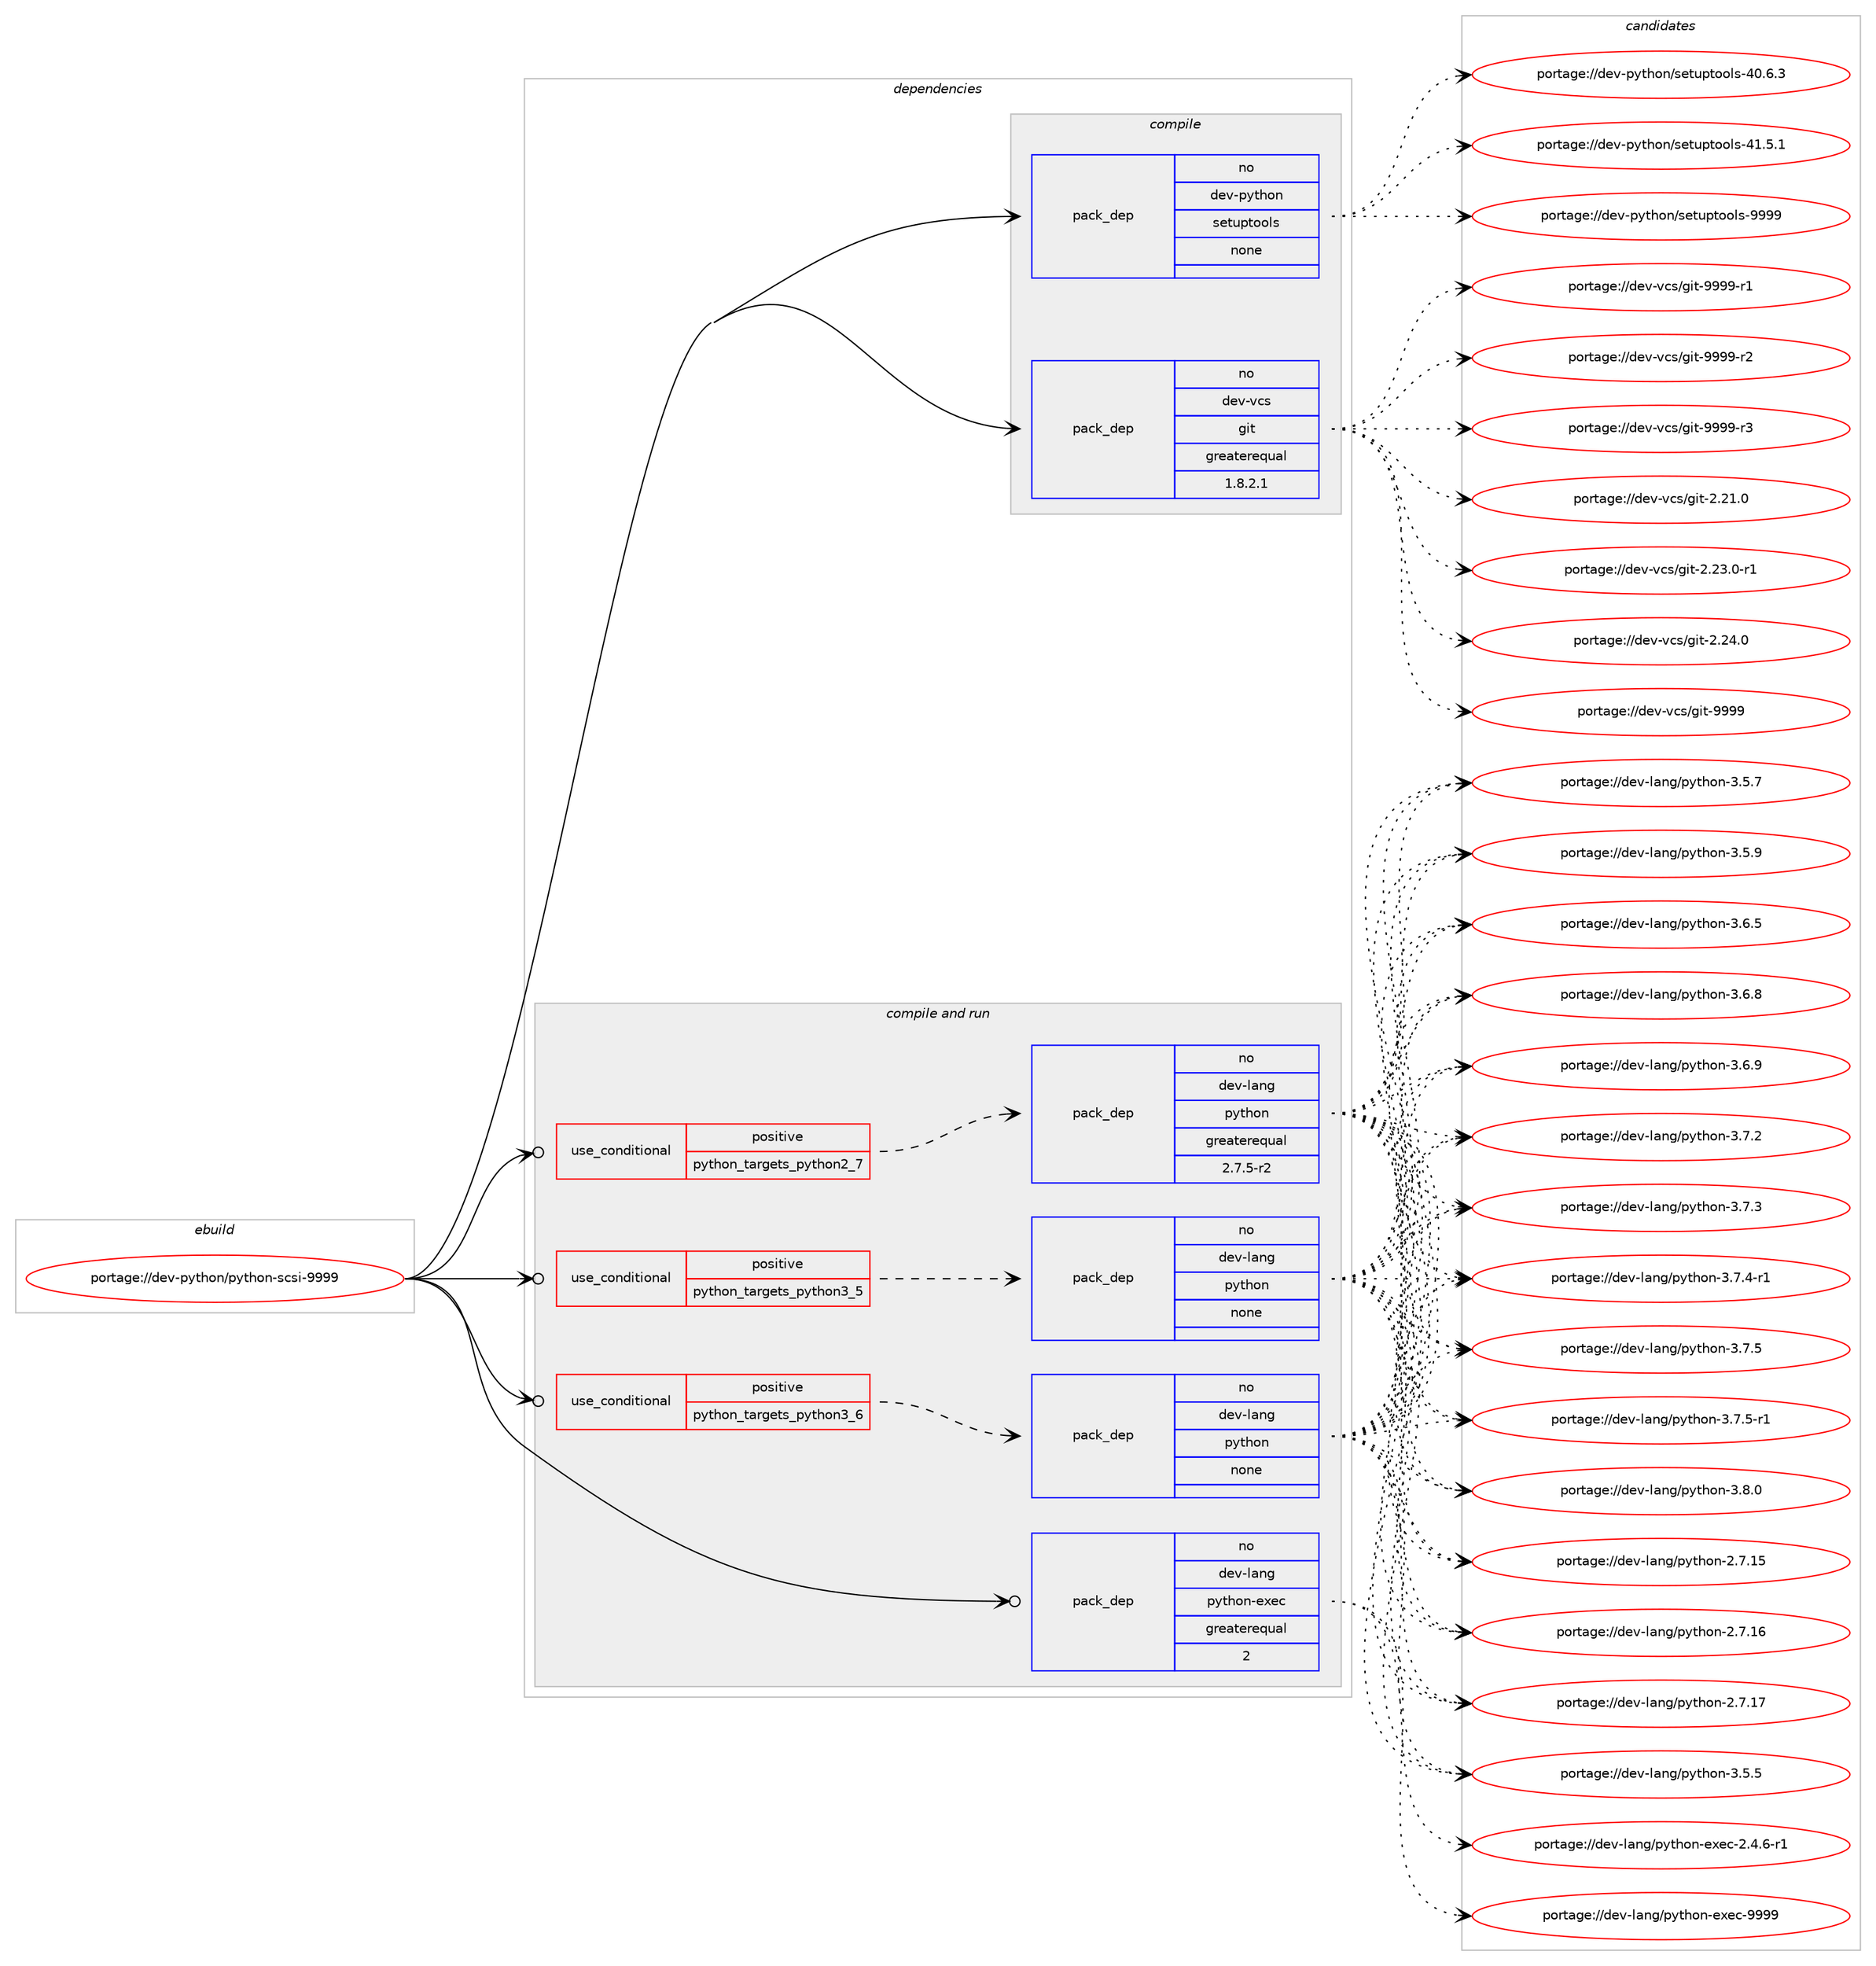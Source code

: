 digraph prolog {

# *************
# Graph options
# *************

newrank=true;
concentrate=true;
compound=true;
graph [rankdir=LR,fontname=Helvetica,fontsize=10,ranksep=1.5];#, ranksep=2.5, nodesep=0.2];
edge  [arrowhead=vee];
node  [fontname=Helvetica,fontsize=10];

# **********
# The ebuild
# **********

subgraph cluster_leftcol {
color=gray;
rank=same;
label=<<i>ebuild</i>>;
id [label="portage://dev-python/python-scsi-9999", color=red, width=4, href="../dev-python/python-scsi-9999.svg"];
}

# ****************
# The dependencies
# ****************

subgraph cluster_midcol {
color=gray;
label=<<i>dependencies</i>>;
subgraph cluster_compile {
fillcolor="#eeeeee";
style=filled;
label=<<i>compile</i>>;
subgraph pack127256 {
dependency167834 [label=<<TABLE BORDER="0" CELLBORDER="1" CELLSPACING="0" CELLPADDING="4" WIDTH="220"><TR><TD ROWSPAN="6" CELLPADDING="30">pack_dep</TD></TR><TR><TD WIDTH="110">no</TD></TR><TR><TD>dev-python</TD></TR><TR><TD>setuptools</TD></TR><TR><TD>none</TD></TR><TR><TD></TD></TR></TABLE>>, shape=none, color=blue];
}
id:e -> dependency167834:w [weight=20,style="solid",arrowhead="vee"];
subgraph pack127257 {
dependency167835 [label=<<TABLE BORDER="0" CELLBORDER="1" CELLSPACING="0" CELLPADDING="4" WIDTH="220"><TR><TD ROWSPAN="6" CELLPADDING="30">pack_dep</TD></TR><TR><TD WIDTH="110">no</TD></TR><TR><TD>dev-vcs</TD></TR><TR><TD>git</TD></TR><TR><TD>greaterequal</TD></TR><TR><TD>1.8.2.1</TD></TR></TABLE>>, shape=none, color=blue];
}
id:e -> dependency167835:w [weight=20,style="solid",arrowhead="vee"];
}
subgraph cluster_compileandrun {
fillcolor="#eeeeee";
style=filled;
label=<<i>compile and run</i>>;
subgraph cond37185 {
dependency167836 [label=<<TABLE BORDER="0" CELLBORDER="1" CELLSPACING="0" CELLPADDING="4"><TR><TD ROWSPAN="3" CELLPADDING="10">use_conditional</TD></TR><TR><TD>positive</TD></TR><TR><TD>python_targets_python2_7</TD></TR></TABLE>>, shape=none, color=red];
subgraph pack127258 {
dependency167837 [label=<<TABLE BORDER="0" CELLBORDER="1" CELLSPACING="0" CELLPADDING="4" WIDTH="220"><TR><TD ROWSPAN="6" CELLPADDING="30">pack_dep</TD></TR><TR><TD WIDTH="110">no</TD></TR><TR><TD>dev-lang</TD></TR><TR><TD>python</TD></TR><TR><TD>greaterequal</TD></TR><TR><TD>2.7.5-r2</TD></TR></TABLE>>, shape=none, color=blue];
}
dependency167836:e -> dependency167837:w [weight=20,style="dashed",arrowhead="vee"];
}
id:e -> dependency167836:w [weight=20,style="solid",arrowhead="odotvee"];
subgraph cond37186 {
dependency167838 [label=<<TABLE BORDER="0" CELLBORDER="1" CELLSPACING="0" CELLPADDING="4"><TR><TD ROWSPAN="3" CELLPADDING="10">use_conditional</TD></TR><TR><TD>positive</TD></TR><TR><TD>python_targets_python3_5</TD></TR></TABLE>>, shape=none, color=red];
subgraph pack127259 {
dependency167839 [label=<<TABLE BORDER="0" CELLBORDER="1" CELLSPACING="0" CELLPADDING="4" WIDTH="220"><TR><TD ROWSPAN="6" CELLPADDING="30">pack_dep</TD></TR><TR><TD WIDTH="110">no</TD></TR><TR><TD>dev-lang</TD></TR><TR><TD>python</TD></TR><TR><TD>none</TD></TR><TR><TD></TD></TR></TABLE>>, shape=none, color=blue];
}
dependency167838:e -> dependency167839:w [weight=20,style="dashed",arrowhead="vee"];
}
id:e -> dependency167838:w [weight=20,style="solid",arrowhead="odotvee"];
subgraph cond37187 {
dependency167840 [label=<<TABLE BORDER="0" CELLBORDER="1" CELLSPACING="0" CELLPADDING="4"><TR><TD ROWSPAN="3" CELLPADDING="10">use_conditional</TD></TR><TR><TD>positive</TD></TR><TR><TD>python_targets_python3_6</TD></TR></TABLE>>, shape=none, color=red];
subgraph pack127260 {
dependency167841 [label=<<TABLE BORDER="0" CELLBORDER="1" CELLSPACING="0" CELLPADDING="4" WIDTH="220"><TR><TD ROWSPAN="6" CELLPADDING="30">pack_dep</TD></TR><TR><TD WIDTH="110">no</TD></TR><TR><TD>dev-lang</TD></TR><TR><TD>python</TD></TR><TR><TD>none</TD></TR><TR><TD></TD></TR></TABLE>>, shape=none, color=blue];
}
dependency167840:e -> dependency167841:w [weight=20,style="dashed",arrowhead="vee"];
}
id:e -> dependency167840:w [weight=20,style="solid",arrowhead="odotvee"];
subgraph pack127261 {
dependency167842 [label=<<TABLE BORDER="0" CELLBORDER="1" CELLSPACING="0" CELLPADDING="4" WIDTH="220"><TR><TD ROWSPAN="6" CELLPADDING="30">pack_dep</TD></TR><TR><TD WIDTH="110">no</TD></TR><TR><TD>dev-lang</TD></TR><TR><TD>python-exec</TD></TR><TR><TD>greaterequal</TD></TR><TR><TD>2</TD></TR></TABLE>>, shape=none, color=blue];
}
id:e -> dependency167842:w [weight=20,style="solid",arrowhead="odotvee"];
}
subgraph cluster_run {
fillcolor="#eeeeee";
style=filled;
label=<<i>run</i>>;
}
}

# **************
# The candidates
# **************

subgraph cluster_choices {
rank=same;
color=gray;
label=<<i>candidates</i>>;

subgraph choice127256 {
color=black;
nodesep=1;
choiceportage100101118451121211161041111104711510111611711211611111110811545524846544651 [label="portage://dev-python/setuptools-40.6.3", color=red, width=4,href="../dev-python/setuptools-40.6.3.svg"];
choiceportage100101118451121211161041111104711510111611711211611111110811545524946534649 [label="portage://dev-python/setuptools-41.5.1", color=red, width=4,href="../dev-python/setuptools-41.5.1.svg"];
choiceportage10010111845112121116104111110471151011161171121161111111081154557575757 [label="portage://dev-python/setuptools-9999", color=red, width=4,href="../dev-python/setuptools-9999.svg"];
dependency167834:e -> choiceportage100101118451121211161041111104711510111611711211611111110811545524846544651:w [style=dotted,weight="100"];
dependency167834:e -> choiceportage100101118451121211161041111104711510111611711211611111110811545524946534649:w [style=dotted,weight="100"];
dependency167834:e -> choiceportage10010111845112121116104111110471151011161171121161111111081154557575757:w [style=dotted,weight="100"];
}
subgraph choice127257 {
color=black;
nodesep=1;
choiceportage10010111845118991154710310511645504650494648 [label="portage://dev-vcs/git-2.21.0", color=red, width=4,href="../dev-vcs/git-2.21.0.svg"];
choiceportage100101118451189911547103105116455046505146484511449 [label="portage://dev-vcs/git-2.23.0-r1", color=red, width=4,href="../dev-vcs/git-2.23.0-r1.svg"];
choiceportage10010111845118991154710310511645504650524648 [label="portage://dev-vcs/git-2.24.0", color=red, width=4,href="../dev-vcs/git-2.24.0.svg"];
choiceportage1001011184511899115471031051164557575757 [label="portage://dev-vcs/git-9999", color=red, width=4,href="../dev-vcs/git-9999.svg"];
choiceportage10010111845118991154710310511645575757574511449 [label="portage://dev-vcs/git-9999-r1", color=red, width=4,href="../dev-vcs/git-9999-r1.svg"];
choiceportage10010111845118991154710310511645575757574511450 [label="portage://dev-vcs/git-9999-r2", color=red, width=4,href="../dev-vcs/git-9999-r2.svg"];
choiceportage10010111845118991154710310511645575757574511451 [label="portage://dev-vcs/git-9999-r3", color=red, width=4,href="../dev-vcs/git-9999-r3.svg"];
dependency167835:e -> choiceportage10010111845118991154710310511645504650494648:w [style=dotted,weight="100"];
dependency167835:e -> choiceportage100101118451189911547103105116455046505146484511449:w [style=dotted,weight="100"];
dependency167835:e -> choiceportage10010111845118991154710310511645504650524648:w [style=dotted,weight="100"];
dependency167835:e -> choiceportage1001011184511899115471031051164557575757:w [style=dotted,weight="100"];
dependency167835:e -> choiceportage10010111845118991154710310511645575757574511449:w [style=dotted,weight="100"];
dependency167835:e -> choiceportage10010111845118991154710310511645575757574511450:w [style=dotted,weight="100"];
dependency167835:e -> choiceportage10010111845118991154710310511645575757574511451:w [style=dotted,weight="100"];
}
subgraph choice127258 {
color=black;
nodesep=1;
choiceportage10010111845108971101034711212111610411111045504655464953 [label="portage://dev-lang/python-2.7.15", color=red, width=4,href="../dev-lang/python-2.7.15.svg"];
choiceportage10010111845108971101034711212111610411111045504655464954 [label="portage://dev-lang/python-2.7.16", color=red, width=4,href="../dev-lang/python-2.7.16.svg"];
choiceportage10010111845108971101034711212111610411111045504655464955 [label="portage://dev-lang/python-2.7.17", color=red, width=4,href="../dev-lang/python-2.7.17.svg"];
choiceportage100101118451089711010347112121116104111110455146534653 [label="portage://dev-lang/python-3.5.5", color=red, width=4,href="../dev-lang/python-3.5.5.svg"];
choiceportage100101118451089711010347112121116104111110455146534655 [label="portage://dev-lang/python-3.5.7", color=red, width=4,href="../dev-lang/python-3.5.7.svg"];
choiceportage100101118451089711010347112121116104111110455146534657 [label="portage://dev-lang/python-3.5.9", color=red, width=4,href="../dev-lang/python-3.5.9.svg"];
choiceportage100101118451089711010347112121116104111110455146544653 [label="portage://dev-lang/python-3.6.5", color=red, width=4,href="../dev-lang/python-3.6.5.svg"];
choiceportage100101118451089711010347112121116104111110455146544656 [label="portage://dev-lang/python-3.6.8", color=red, width=4,href="../dev-lang/python-3.6.8.svg"];
choiceportage100101118451089711010347112121116104111110455146544657 [label="portage://dev-lang/python-3.6.9", color=red, width=4,href="../dev-lang/python-3.6.9.svg"];
choiceportage100101118451089711010347112121116104111110455146554650 [label="portage://dev-lang/python-3.7.2", color=red, width=4,href="../dev-lang/python-3.7.2.svg"];
choiceportage100101118451089711010347112121116104111110455146554651 [label="portage://dev-lang/python-3.7.3", color=red, width=4,href="../dev-lang/python-3.7.3.svg"];
choiceportage1001011184510897110103471121211161041111104551465546524511449 [label="portage://dev-lang/python-3.7.4-r1", color=red, width=4,href="../dev-lang/python-3.7.4-r1.svg"];
choiceportage100101118451089711010347112121116104111110455146554653 [label="portage://dev-lang/python-3.7.5", color=red, width=4,href="../dev-lang/python-3.7.5.svg"];
choiceportage1001011184510897110103471121211161041111104551465546534511449 [label="portage://dev-lang/python-3.7.5-r1", color=red, width=4,href="../dev-lang/python-3.7.5-r1.svg"];
choiceportage100101118451089711010347112121116104111110455146564648 [label="portage://dev-lang/python-3.8.0", color=red, width=4,href="../dev-lang/python-3.8.0.svg"];
dependency167837:e -> choiceportage10010111845108971101034711212111610411111045504655464953:w [style=dotted,weight="100"];
dependency167837:e -> choiceportage10010111845108971101034711212111610411111045504655464954:w [style=dotted,weight="100"];
dependency167837:e -> choiceportage10010111845108971101034711212111610411111045504655464955:w [style=dotted,weight="100"];
dependency167837:e -> choiceportage100101118451089711010347112121116104111110455146534653:w [style=dotted,weight="100"];
dependency167837:e -> choiceportage100101118451089711010347112121116104111110455146534655:w [style=dotted,weight="100"];
dependency167837:e -> choiceportage100101118451089711010347112121116104111110455146534657:w [style=dotted,weight="100"];
dependency167837:e -> choiceportage100101118451089711010347112121116104111110455146544653:w [style=dotted,weight="100"];
dependency167837:e -> choiceportage100101118451089711010347112121116104111110455146544656:w [style=dotted,weight="100"];
dependency167837:e -> choiceportage100101118451089711010347112121116104111110455146544657:w [style=dotted,weight="100"];
dependency167837:e -> choiceportage100101118451089711010347112121116104111110455146554650:w [style=dotted,weight="100"];
dependency167837:e -> choiceportage100101118451089711010347112121116104111110455146554651:w [style=dotted,weight="100"];
dependency167837:e -> choiceportage1001011184510897110103471121211161041111104551465546524511449:w [style=dotted,weight="100"];
dependency167837:e -> choiceportage100101118451089711010347112121116104111110455146554653:w [style=dotted,weight="100"];
dependency167837:e -> choiceportage1001011184510897110103471121211161041111104551465546534511449:w [style=dotted,weight="100"];
dependency167837:e -> choiceportage100101118451089711010347112121116104111110455146564648:w [style=dotted,weight="100"];
}
subgraph choice127259 {
color=black;
nodesep=1;
choiceportage10010111845108971101034711212111610411111045504655464953 [label="portage://dev-lang/python-2.7.15", color=red, width=4,href="../dev-lang/python-2.7.15.svg"];
choiceportage10010111845108971101034711212111610411111045504655464954 [label="portage://dev-lang/python-2.7.16", color=red, width=4,href="../dev-lang/python-2.7.16.svg"];
choiceportage10010111845108971101034711212111610411111045504655464955 [label="portage://dev-lang/python-2.7.17", color=red, width=4,href="../dev-lang/python-2.7.17.svg"];
choiceportage100101118451089711010347112121116104111110455146534653 [label="portage://dev-lang/python-3.5.5", color=red, width=4,href="../dev-lang/python-3.5.5.svg"];
choiceportage100101118451089711010347112121116104111110455146534655 [label="portage://dev-lang/python-3.5.7", color=red, width=4,href="../dev-lang/python-3.5.7.svg"];
choiceportage100101118451089711010347112121116104111110455146534657 [label="portage://dev-lang/python-3.5.9", color=red, width=4,href="../dev-lang/python-3.5.9.svg"];
choiceportage100101118451089711010347112121116104111110455146544653 [label="portage://dev-lang/python-3.6.5", color=red, width=4,href="../dev-lang/python-3.6.5.svg"];
choiceportage100101118451089711010347112121116104111110455146544656 [label="portage://dev-lang/python-3.6.8", color=red, width=4,href="../dev-lang/python-3.6.8.svg"];
choiceportage100101118451089711010347112121116104111110455146544657 [label="portage://dev-lang/python-3.6.9", color=red, width=4,href="../dev-lang/python-3.6.9.svg"];
choiceportage100101118451089711010347112121116104111110455146554650 [label="portage://dev-lang/python-3.7.2", color=red, width=4,href="../dev-lang/python-3.7.2.svg"];
choiceportage100101118451089711010347112121116104111110455146554651 [label="portage://dev-lang/python-3.7.3", color=red, width=4,href="../dev-lang/python-3.7.3.svg"];
choiceportage1001011184510897110103471121211161041111104551465546524511449 [label="portage://dev-lang/python-3.7.4-r1", color=red, width=4,href="../dev-lang/python-3.7.4-r1.svg"];
choiceportage100101118451089711010347112121116104111110455146554653 [label="portage://dev-lang/python-3.7.5", color=red, width=4,href="../dev-lang/python-3.7.5.svg"];
choiceportage1001011184510897110103471121211161041111104551465546534511449 [label="portage://dev-lang/python-3.7.5-r1", color=red, width=4,href="../dev-lang/python-3.7.5-r1.svg"];
choiceportage100101118451089711010347112121116104111110455146564648 [label="portage://dev-lang/python-3.8.0", color=red, width=4,href="../dev-lang/python-3.8.0.svg"];
dependency167839:e -> choiceportage10010111845108971101034711212111610411111045504655464953:w [style=dotted,weight="100"];
dependency167839:e -> choiceportage10010111845108971101034711212111610411111045504655464954:w [style=dotted,weight="100"];
dependency167839:e -> choiceportage10010111845108971101034711212111610411111045504655464955:w [style=dotted,weight="100"];
dependency167839:e -> choiceportage100101118451089711010347112121116104111110455146534653:w [style=dotted,weight="100"];
dependency167839:e -> choiceportage100101118451089711010347112121116104111110455146534655:w [style=dotted,weight="100"];
dependency167839:e -> choiceportage100101118451089711010347112121116104111110455146534657:w [style=dotted,weight="100"];
dependency167839:e -> choiceportage100101118451089711010347112121116104111110455146544653:w [style=dotted,weight="100"];
dependency167839:e -> choiceportage100101118451089711010347112121116104111110455146544656:w [style=dotted,weight="100"];
dependency167839:e -> choiceportage100101118451089711010347112121116104111110455146544657:w [style=dotted,weight="100"];
dependency167839:e -> choiceportage100101118451089711010347112121116104111110455146554650:w [style=dotted,weight="100"];
dependency167839:e -> choiceportage100101118451089711010347112121116104111110455146554651:w [style=dotted,weight="100"];
dependency167839:e -> choiceportage1001011184510897110103471121211161041111104551465546524511449:w [style=dotted,weight="100"];
dependency167839:e -> choiceportage100101118451089711010347112121116104111110455146554653:w [style=dotted,weight="100"];
dependency167839:e -> choiceportage1001011184510897110103471121211161041111104551465546534511449:w [style=dotted,weight="100"];
dependency167839:e -> choiceportage100101118451089711010347112121116104111110455146564648:w [style=dotted,weight="100"];
}
subgraph choice127260 {
color=black;
nodesep=1;
choiceportage10010111845108971101034711212111610411111045504655464953 [label="portage://dev-lang/python-2.7.15", color=red, width=4,href="../dev-lang/python-2.7.15.svg"];
choiceportage10010111845108971101034711212111610411111045504655464954 [label="portage://dev-lang/python-2.7.16", color=red, width=4,href="../dev-lang/python-2.7.16.svg"];
choiceportage10010111845108971101034711212111610411111045504655464955 [label="portage://dev-lang/python-2.7.17", color=red, width=4,href="../dev-lang/python-2.7.17.svg"];
choiceportage100101118451089711010347112121116104111110455146534653 [label="portage://dev-lang/python-3.5.5", color=red, width=4,href="../dev-lang/python-3.5.5.svg"];
choiceportage100101118451089711010347112121116104111110455146534655 [label="portage://dev-lang/python-3.5.7", color=red, width=4,href="../dev-lang/python-3.5.7.svg"];
choiceportage100101118451089711010347112121116104111110455146534657 [label="portage://dev-lang/python-3.5.9", color=red, width=4,href="../dev-lang/python-3.5.9.svg"];
choiceportage100101118451089711010347112121116104111110455146544653 [label="portage://dev-lang/python-3.6.5", color=red, width=4,href="../dev-lang/python-3.6.5.svg"];
choiceportage100101118451089711010347112121116104111110455146544656 [label="portage://dev-lang/python-3.6.8", color=red, width=4,href="../dev-lang/python-3.6.8.svg"];
choiceportage100101118451089711010347112121116104111110455146544657 [label="portage://dev-lang/python-3.6.9", color=red, width=4,href="../dev-lang/python-3.6.9.svg"];
choiceportage100101118451089711010347112121116104111110455146554650 [label="portage://dev-lang/python-3.7.2", color=red, width=4,href="../dev-lang/python-3.7.2.svg"];
choiceportage100101118451089711010347112121116104111110455146554651 [label="portage://dev-lang/python-3.7.3", color=red, width=4,href="../dev-lang/python-3.7.3.svg"];
choiceportage1001011184510897110103471121211161041111104551465546524511449 [label="portage://dev-lang/python-3.7.4-r1", color=red, width=4,href="../dev-lang/python-3.7.4-r1.svg"];
choiceportage100101118451089711010347112121116104111110455146554653 [label="portage://dev-lang/python-3.7.5", color=red, width=4,href="../dev-lang/python-3.7.5.svg"];
choiceportage1001011184510897110103471121211161041111104551465546534511449 [label="portage://dev-lang/python-3.7.5-r1", color=red, width=4,href="../dev-lang/python-3.7.5-r1.svg"];
choiceportage100101118451089711010347112121116104111110455146564648 [label="portage://dev-lang/python-3.8.0", color=red, width=4,href="../dev-lang/python-3.8.0.svg"];
dependency167841:e -> choiceportage10010111845108971101034711212111610411111045504655464953:w [style=dotted,weight="100"];
dependency167841:e -> choiceportage10010111845108971101034711212111610411111045504655464954:w [style=dotted,weight="100"];
dependency167841:e -> choiceportage10010111845108971101034711212111610411111045504655464955:w [style=dotted,weight="100"];
dependency167841:e -> choiceportage100101118451089711010347112121116104111110455146534653:w [style=dotted,weight="100"];
dependency167841:e -> choiceportage100101118451089711010347112121116104111110455146534655:w [style=dotted,weight="100"];
dependency167841:e -> choiceportage100101118451089711010347112121116104111110455146534657:w [style=dotted,weight="100"];
dependency167841:e -> choiceportage100101118451089711010347112121116104111110455146544653:w [style=dotted,weight="100"];
dependency167841:e -> choiceportage100101118451089711010347112121116104111110455146544656:w [style=dotted,weight="100"];
dependency167841:e -> choiceportage100101118451089711010347112121116104111110455146544657:w [style=dotted,weight="100"];
dependency167841:e -> choiceportage100101118451089711010347112121116104111110455146554650:w [style=dotted,weight="100"];
dependency167841:e -> choiceportage100101118451089711010347112121116104111110455146554651:w [style=dotted,weight="100"];
dependency167841:e -> choiceportage1001011184510897110103471121211161041111104551465546524511449:w [style=dotted,weight="100"];
dependency167841:e -> choiceportage100101118451089711010347112121116104111110455146554653:w [style=dotted,weight="100"];
dependency167841:e -> choiceportage1001011184510897110103471121211161041111104551465546534511449:w [style=dotted,weight="100"];
dependency167841:e -> choiceportage100101118451089711010347112121116104111110455146564648:w [style=dotted,weight="100"];
}
subgraph choice127261 {
color=black;
nodesep=1;
choiceportage10010111845108971101034711212111610411111045101120101994550465246544511449 [label="portage://dev-lang/python-exec-2.4.6-r1", color=red, width=4,href="../dev-lang/python-exec-2.4.6-r1.svg"];
choiceportage10010111845108971101034711212111610411111045101120101994557575757 [label="portage://dev-lang/python-exec-9999", color=red, width=4,href="../dev-lang/python-exec-9999.svg"];
dependency167842:e -> choiceportage10010111845108971101034711212111610411111045101120101994550465246544511449:w [style=dotted,weight="100"];
dependency167842:e -> choiceportage10010111845108971101034711212111610411111045101120101994557575757:w [style=dotted,weight="100"];
}
}

}
